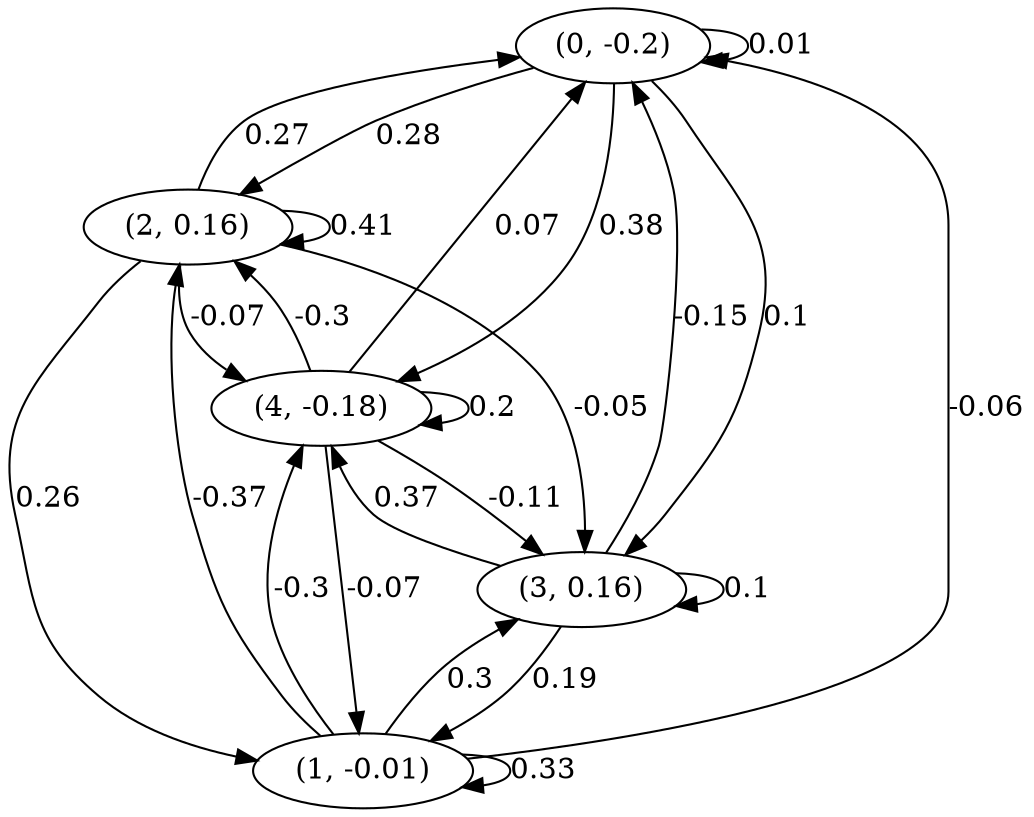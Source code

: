 digraph {
    0 [ label = "(0, -0.2)" ]
    1 [ label = "(1, -0.01)" ]
    2 [ label = "(2, 0.16)" ]
    3 [ label = "(3, 0.16)" ]
    4 [ label = "(4, -0.18)" ]
    0 -> 0 [ label = "0.01" ]
    1 -> 1 [ label = "0.33" ]
    2 -> 2 [ label = "0.41" ]
    3 -> 3 [ label = "0.1" ]
    4 -> 4 [ label = "0.2" ]
    1 -> 0 [ label = "-0.06" ]
    2 -> 0 [ label = "0.27" ]
    3 -> 0 [ label = "-0.15" ]
    4 -> 0 [ label = "0.07" ]
    2 -> 1 [ label = "0.26" ]
    3 -> 1 [ label = "0.19" ]
    4 -> 1 [ label = "-0.07" ]
    0 -> 2 [ label = "0.28" ]
    1 -> 2 [ label = "-0.37" ]
    4 -> 2 [ label = "-0.3" ]
    0 -> 3 [ label = "0.1" ]
    1 -> 3 [ label = "0.3" ]
    2 -> 3 [ label = "-0.05" ]
    4 -> 3 [ label = "-0.11" ]
    0 -> 4 [ label = "0.38" ]
    1 -> 4 [ label = "-0.3" ]
    2 -> 4 [ label = "-0.07" ]
    3 -> 4 [ label = "0.37" ]
}

